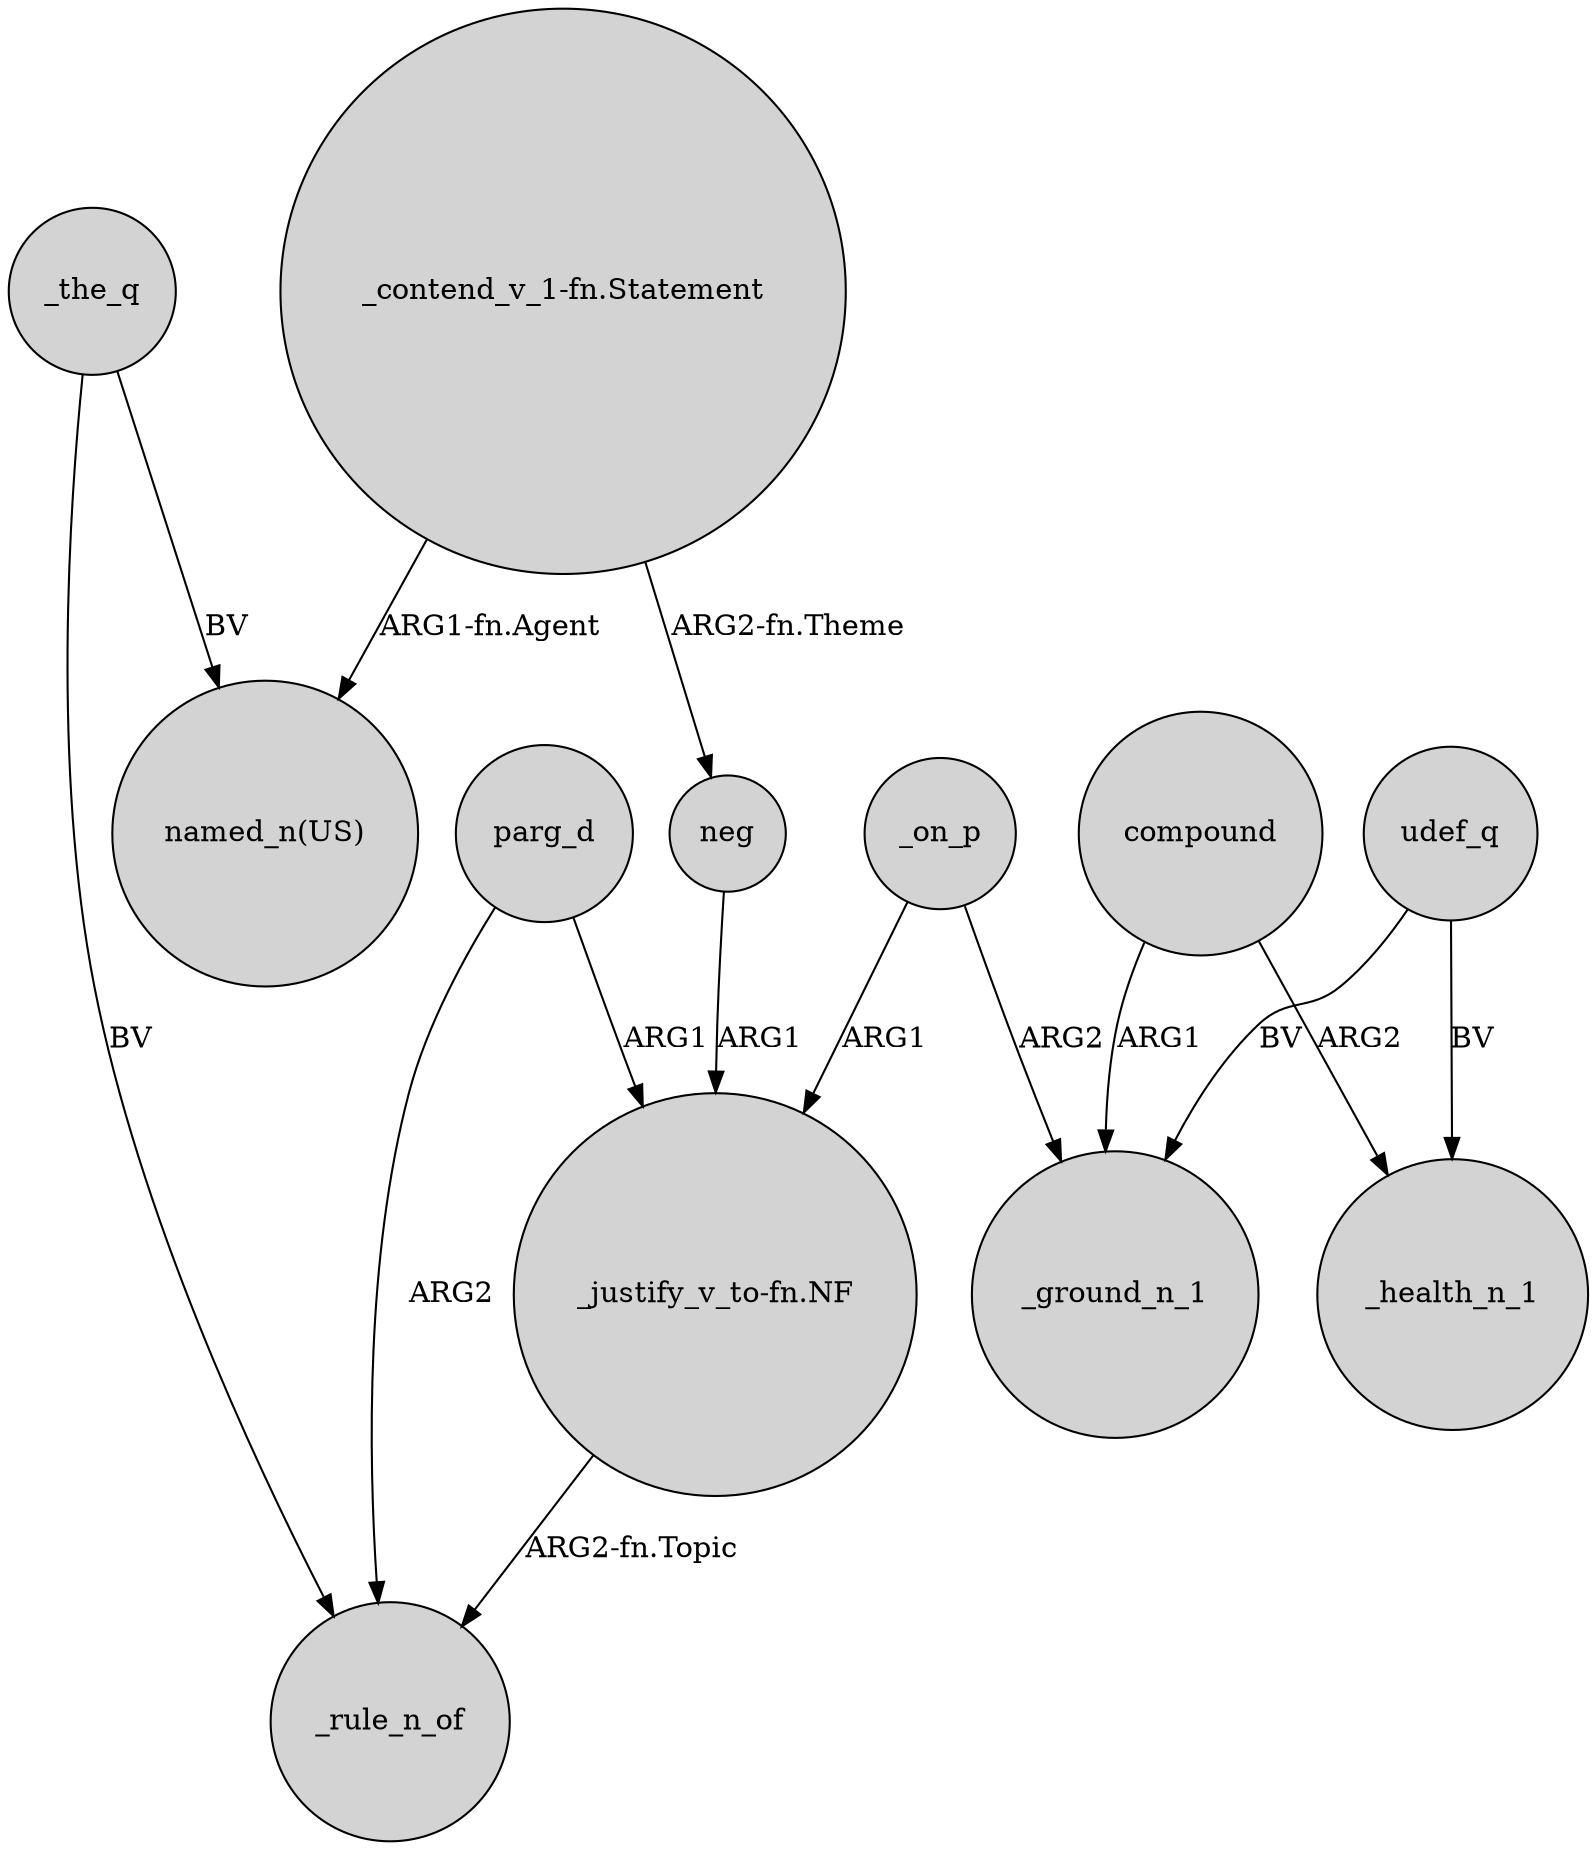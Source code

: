 digraph {
	node [shape=circle style=filled]
	"_justify_v_to-fn.NF" -> _rule_n_of [label="ARG2-fn.Topic"]
	compound -> _health_n_1 [label=ARG2]
	parg_d -> "_justify_v_to-fn.NF" [label=ARG1]
	"_contend_v_1-fn.Statement" -> neg [label="ARG2-fn.Theme"]
	_on_p -> "_justify_v_to-fn.NF" [label=ARG1]
	udef_q -> _health_n_1 [label=BV]
	udef_q -> _ground_n_1 [label=BV]
	_the_q -> "named_n(US)" [label=BV]
	parg_d -> _rule_n_of [label=ARG2]
	compound -> _ground_n_1 [label=ARG1]
	neg -> "_justify_v_to-fn.NF" [label=ARG1]
	_the_q -> _rule_n_of [label=BV]
	"_contend_v_1-fn.Statement" -> "named_n(US)" [label="ARG1-fn.Agent"]
	_on_p -> _ground_n_1 [label=ARG2]
}
